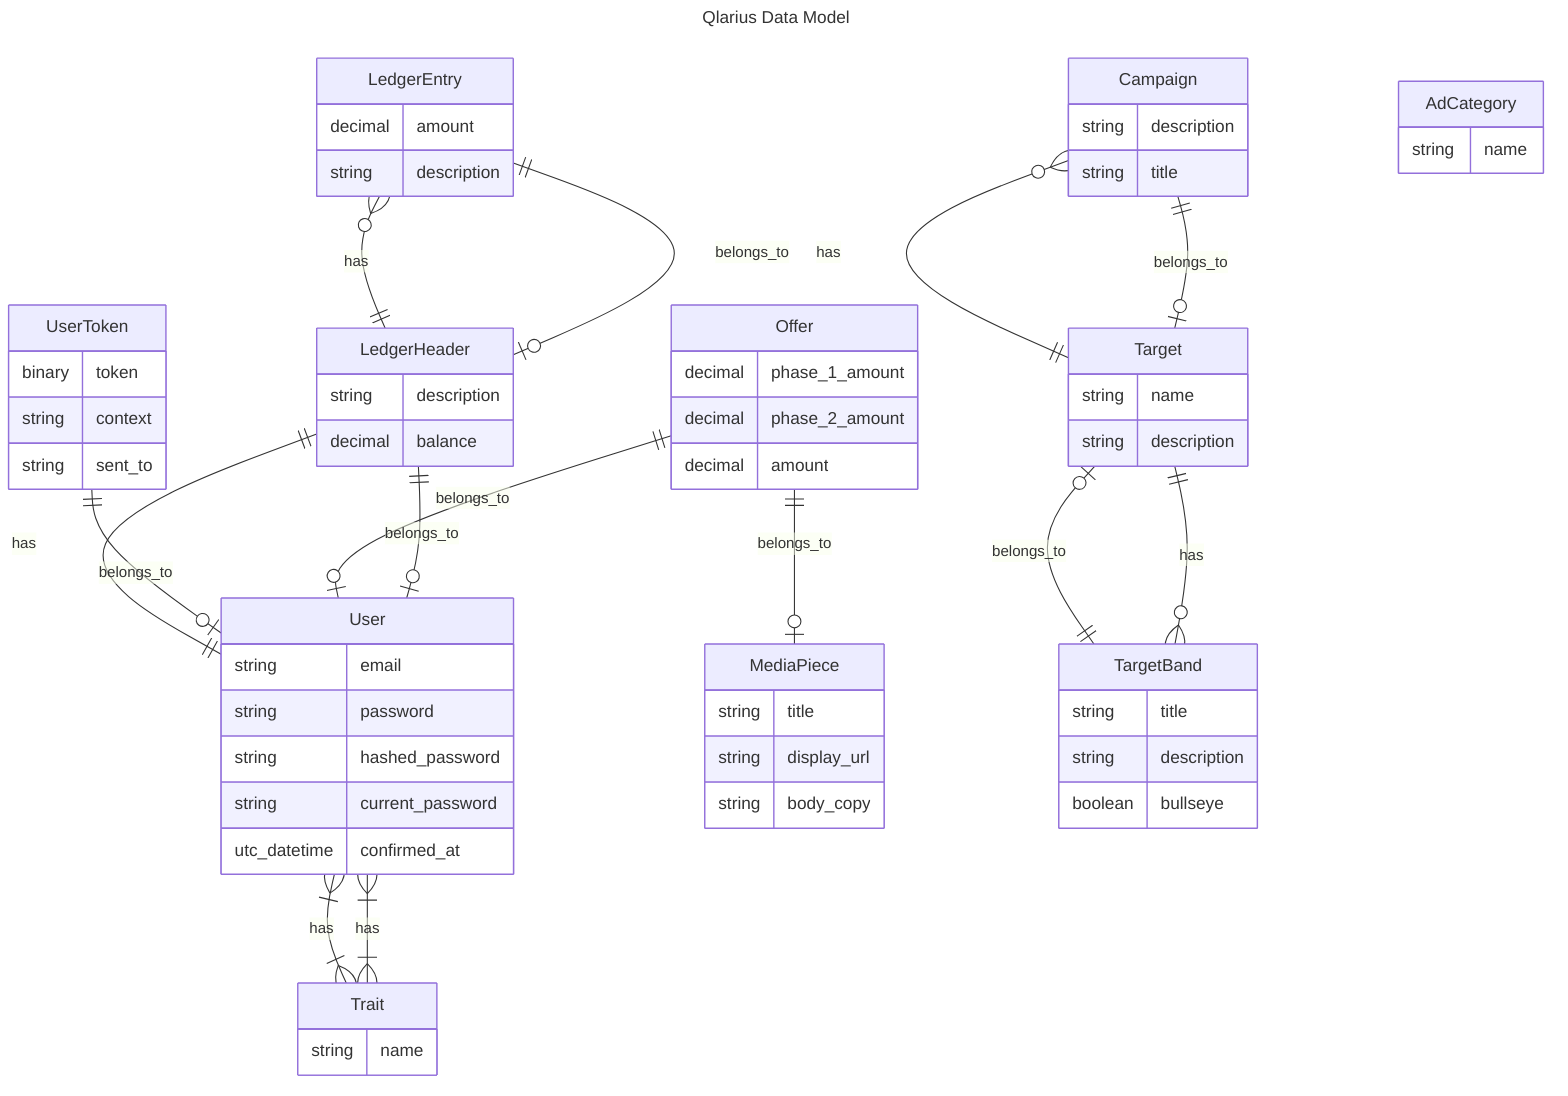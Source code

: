 ---
title: Qlarius Data Model
---
erDiagram
    Campaign ||--o| Target : belongs_to
    LedgerEntry ||--o| LedgerHeader : belongs_to
    LedgerHeader ||--o{ LedgerEntry : has
    LedgerHeader ||--o| User : belongs_to
    Offer ||--o| MediaPiece : belongs_to
    Offer ||--o| User : belongs_to
    Target ||--o{ Campaign : has
    Target ||--o{ TargetBand : has
    TargetBand ||--o| Target : belongs_to
    Trait }|--|{ User : has
    User ||--|| LedgerHeader : has
    User }|--|{ Trait : has
    UserToken ||--o| User : belongs_to

    Trait {
        string name
    }

    Offer {
        decimal phase_1_amount
        decimal phase_2_amount
        decimal amount
    }

    User {
        string email
        string password
        string hashed_password
        string current_password
        utc_datetime confirmed_at
    }

    UserToken {
        binary token
        string context
        string sent_to
    }

    LedgerEntry {
        decimal amount
        string description
    }

    AdCategory {
        string name
    }

    TargetBand {
        string title
        string description
        boolean bullseye
    }

    MediaPiece {
        string title
        string display_url
        string body_copy
    }

    Campaign {
        string description
        string title
    }

    Target {
        string name
        string description
    }

    LedgerHeader {
        string description
        decimal balance
    }